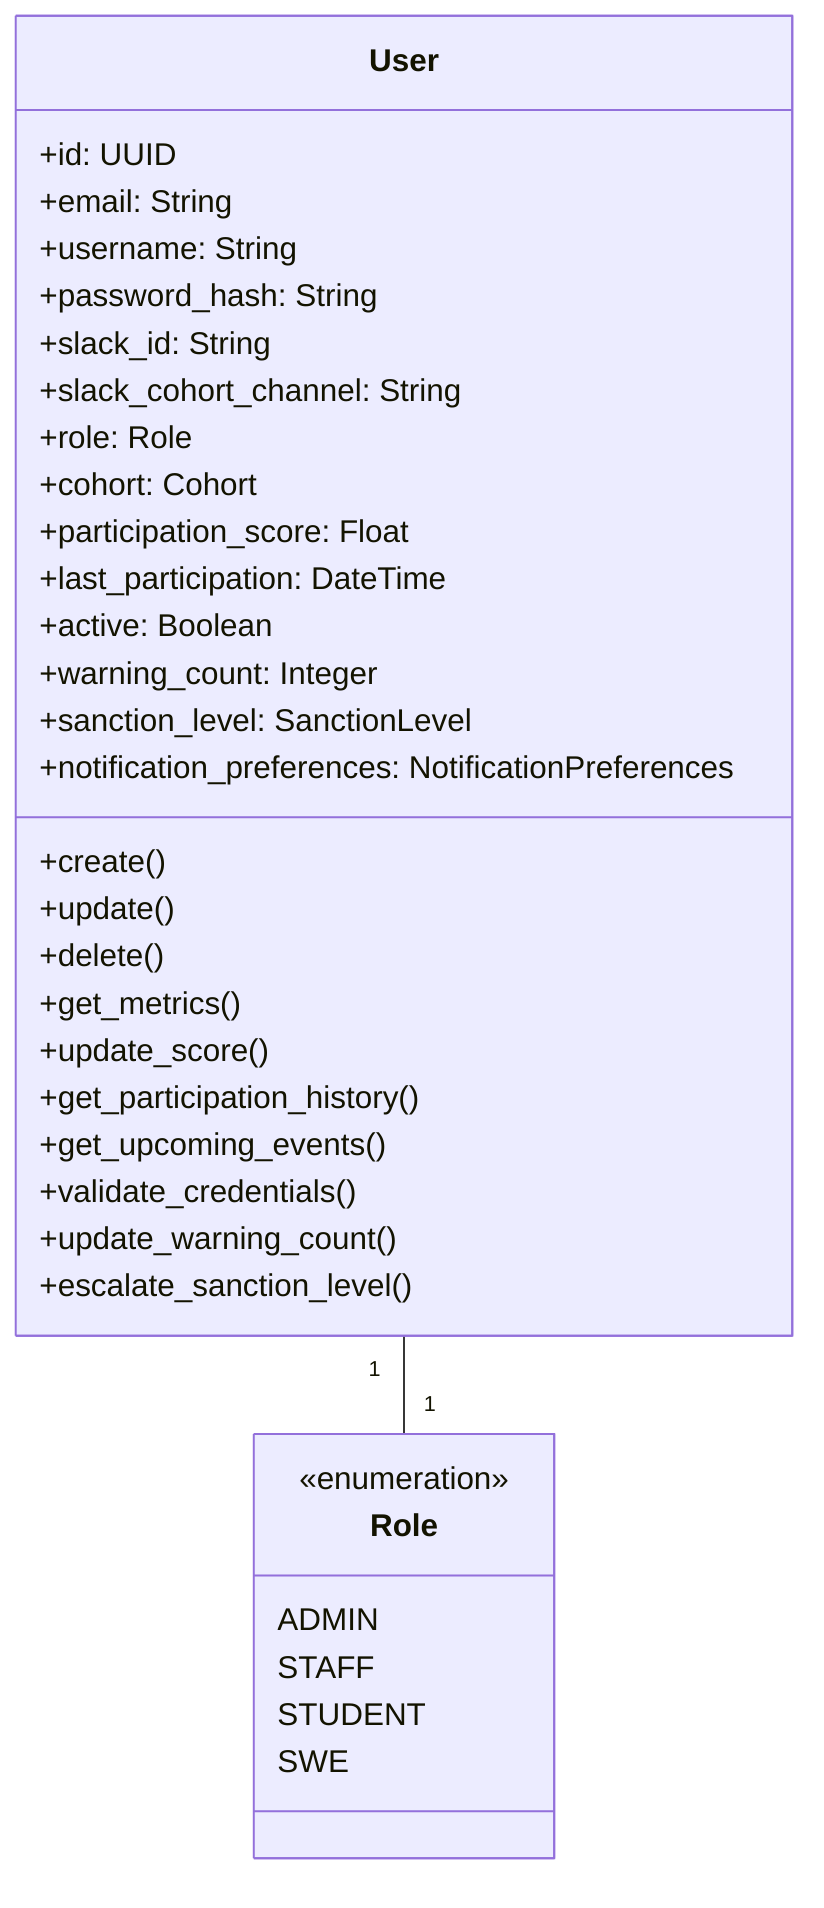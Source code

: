 classDiagram
    class User {
        +id: UUID
        +email: String
        +username: String
        +password_hash: String
        +slack_id: String
        +slack_cohort_channel: String
        +role: Role
        +cohort: Cohort
        +participation_score: Float
        +last_participation: DateTime
        +active: Boolean
        +warning_count: Integer
        +sanction_level: SanctionLevel
        +notification_preferences: NotificationPreferences
        +create()
        +update()
        +delete()
        +get_metrics()
        +update_score()
        +get_participation_history()
        +get_upcoming_events()
        +validate_credentials()
        +update_warning_count()
        +escalate_sanction_level()
    }

    class Role {
        <<enumeration>>
        ADMIN
        STAFF
        STUDENT
        SWE
    }

    User "1" -- "1" Role